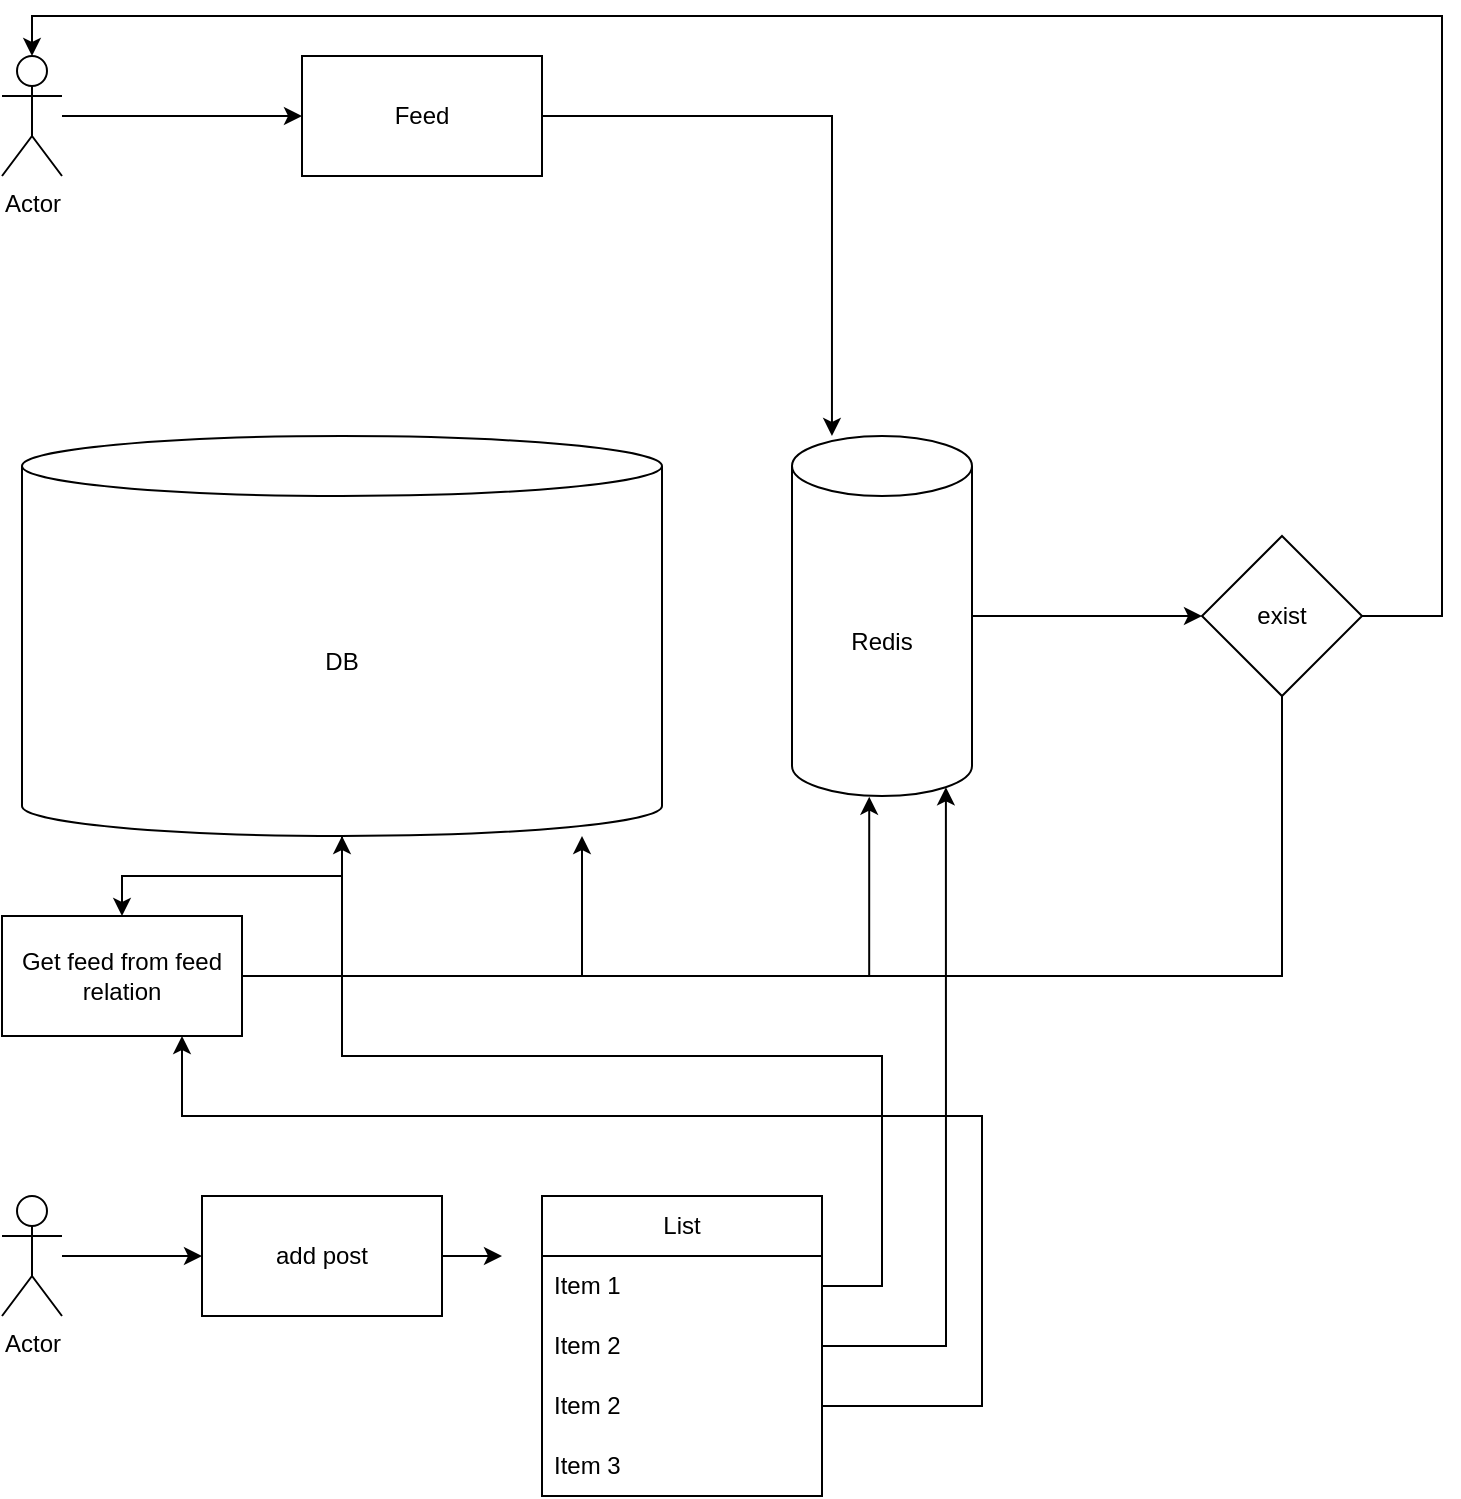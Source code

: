 <mxfile version="24.2.2" type="device">
  <diagram id="R2lEEEUBdFMjLlhIrx00" name="Page-1">
    <mxGraphModel dx="1050" dy="530" grid="1" gridSize="10" guides="1" tooltips="1" connect="1" arrows="1" fold="1" page="1" pageScale="1" pageWidth="850" pageHeight="1100" math="0" shadow="0" extFonts="Permanent Marker^https://fonts.googleapis.com/css?family=Permanent+Marker">
      <root>
        <mxCell id="0" />
        <mxCell id="1" parent="0" />
        <mxCell id="s7leAN4v9x_5SHNfB_ql-9" style="edgeStyle=orthogonalEdgeStyle;rounded=0;orthogonalLoop=1;jettySize=auto;html=1;" edge="1" parent="1" source="s7leAN4v9x_5SHNfB_ql-1" target="s7leAN4v9x_5SHNfB_ql-8">
          <mxGeometry relative="1" as="geometry" />
        </mxCell>
        <mxCell id="s7leAN4v9x_5SHNfB_ql-1" value="Redis" style="shape=cylinder3;whiteSpace=wrap;html=1;boundedLbl=1;backgroundOutline=1;size=15;" vertex="1" parent="1">
          <mxGeometry x="425" y="260" width="90" height="180" as="geometry" />
        </mxCell>
        <mxCell id="s7leAN4v9x_5SHNfB_ql-13" style="edgeStyle=orthogonalEdgeStyle;rounded=0;orthogonalLoop=1;jettySize=auto;html=1;entryX=0.5;entryY=0;entryDx=0;entryDy=0;" edge="1" parent="1" source="s7leAN4v9x_5SHNfB_ql-2" target="s7leAN4v9x_5SHNfB_ql-12">
          <mxGeometry relative="1" as="geometry" />
        </mxCell>
        <mxCell id="s7leAN4v9x_5SHNfB_ql-2" value="DB" style="shape=cylinder3;whiteSpace=wrap;html=1;boundedLbl=1;backgroundOutline=1;size=15;" vertex="1" parent="1">
          <mxGeometry x="40" y="260" width="320" height="200" as="geometry" />
        </mxCell>
        <mxCell id="s7leAN4v9x_5SHNfB_ql-5" style="edgeStyle=orthogonalEdgeStyle;rounded=0;orthogonalLoop=1;jettySize=auto;html=1;" edge="1" parent="1" source="s7leAN4v9x_5SHNfB_ql-4" target="s7leAN4v9x_5SHNfB_ql-6">
          <mxGeometry relative="1" as="geometry">
            <mxPoint x="190" y="100" as="targetPoint" />
          </mxGeometry>
        </mxCell>
        <mxCell id="s7leAN4v9x_5SHNfB_ql-4" value="Actor" style="shape=umlActor;verticalLabelPosition=bottom;verticalAlign=top;html=1;outlineConnect=0;" vertex="1" parent="1">
          <mxGeometry x="30" y="70" width="30" height="60" as="geometry" />
        </mxCell>
        <mxCell id="s7leAN4v9x_5SHNfB_ql-6" value="Feed" style="rounded=0;whiteSpace=wrap;html=1;" vertex="1" parent="1">
          <mxGeometry x="180" y="70" width="120" height="60" as="geometry" />
        </mxCell>
        <mxCell id="s7leAN4v9x_5SHNfB_ql-7" style="edgeStyle=orthogonalEdgeStyle;rounded=0;orthogonalLoop=1;jettySize=auto;html=1;entryX=0.222;entryY=0;entryDx=0;entryDy=0;entryPerimeter=0;" edge="1" parent="1" source="s7leAN4v9x_5SHNfB_ql-6" target="s7leAN4v9x_5SHNfB_ql-1">
          <mxGeometry relative="1" as="geometry" />
        </mxCell>
        <mxCell id="s7leAN4v9x_5SHNfB_ql-11" style="edgeStyle=orthogonalEdgeStyle;rounded=0;orthogonalLoop=1;jettySize=auto;html=1;" edge="1" parent="1" source="s7leAN4v9x_5SHNfB_ql-8" target="s7leAN4v9x_5SHNfB_ql-2">
          <mxGeometry relative="1" as="geometry">
            <Array as="points">
              <mxPoint x="670" y="530" />
              <mxPoint x="320" y="530" />
            </Array>
          </mxGeometry>
        </mxCell>
        <mxCell id="s7leAN4v9x_5SHNfB_ql-8" value="exist" style="rhombus;whiteSpace=wrap;html=1;" vertex="1" parent="1">
          <mxGeometry x="630" y="310" width="80" height="80" as="geometry" />
        </mxCell>
        <mxCell id="s7leAN4v9x_5SHNfB_ql-10" style="edgeStyle=orthogonalEdgeStyle;rounded=0;orthogonalLoop=1;jettySize=auto;html=1;entryX=0.5;entryY=0;entryDx=0;entryDy=0;entryPerimeter=0;exitX=1;exitY=0.5;exitDx=0;exitDy=0;" edge="1" parent="1" source="s7leAN4v9x_5SHNfB_ql-8" target="s7leAN4v9x_5SHNfB_ql-4">
          <mxGeometry relative="1" as="geometry">
            <Array as="points">
              <mxPoint x="750" y="350" />
              <mxPoint x="750" y="50" />
              <mxPoint x="45" y="50" />
            </Array>
          </mxGeometry>
        </mxCell>
        <mxCell id="s7leAN4v9x_5SHNfB_ql-12" value="Get feed from feed relation" style="rounded=0;whiteSpace=wrap;html=1;" vertex="1" parent="1">
          <mxGeometry x="30" y="500" width="120" height="60" as="geometry" />
        </mxCell>
        <mxCell id="s7leAN4v9x_5SHNfB_ql-14" style="edgeStyle=orthogonalEdgeStyle;rounded=0;orthogonalLoop=1;jettySize=auto;html=1;entryX=0.429;entryY=1.002;entryDx=0;entryDy=0;entryPerimeter=0;" edge="1" parent="1" source="s7leAN4v9x_5SHNfB_ql-12" target="s7leAN4v9x_5SHNfB_ql-1">
          <mxGeometry relative="1" as="geometry">
            <Array as="points">
              <mxPoint x="464" y="530" />
            </Array>
          </mxGeometry>
        </mxCell>
        <mxCell id="s7leAN4v9x_5SHNfB_ql-16" style="edgeStyle=orthogonalEdgeStyle;rounded=0;orthogonalLoop=1;jettySize=auto;html=1;" edge="1" parent="1" source="s7leAN4v9x_5SHNfB_ql-15">
          <mxGeometry relative="1" as="geometry">
            <mxPoint x="130" y="670" as="targetPoint" />
          </mxGeometry>
        </mxCell>
        <mxCell id="s7leAN4v9x_5SHNfB_ql-15" value="Actor" style="shape=umlActor;verticalLabelPosition=bottom;verticalAlign=top;html=1;outlineConnect=0;" vertex="1" parent="1">
          <mxGeometry x="30" y="640" width="30" height="60" as="geometry" />
        </mxCell>
        <mxCell id="s7leAN4v9x_5SHNfB_ql-20" style="edgeStyle=orthogonalEdgeStyle;rounded=0;orthogonalLoop=1;jettySize=auto;html=1;" edge="1" parent="1" source="s7leAN4v9x_5SHNfB_ql-18">
          <mxGeometry relative="1" as="geometry">
            <mxPoint x="280" y="670" as="targetPoint" />
          </mxGeometry>
        </mxCell>
        <mxCell id="s7leAN4v9x_5SHNfB_ql-18" value="add post" style="rounded=0;whiteSpace=wrap;html=1;" vertex="1" parent="1">
          <mxGeometry x="130" y="640" width="120" height="60" as="geometry" />
        </mxCell>
        <mxCell id="s7leAN4v9x_5SHNfB_ql-21" value="List" style="swimlane;fontStyle=0;childLayout=stackLayout;horizontal=1;startSize=30;horizontalStack=0;resizeParent=1;resizeParentMax=0;resizeLast=0;collapsible=1;marginBottom=0;whiteSpace=wrap;html=1;" vertex="1" parent="1">
          <mxGeometry x="300" y="640" width="140" height="150" as="geometry" />
        </mxCell>
        <mxCell id="s7leAN4v9x_5SHNfB_ql-22" value="Item 1" style="text;strokeColor=none;fillColor=none;align=left;verticalAlign=middle;spacingLeft=4;spacingRight=4;overflow=hidden;points=[[0,0.5],[1,0.5]];portConstraint=eastwest;rotatable=0;whiteSpace=wrap;html=1;" vertex="1" parent="s7leAN4v9x_5SHNfB_ql-21">
          <mxGeometry y="30" width="140" height="30" as="geometry" />
        </mxCell>
        <mxCell id="s7leAN4v9x_5SHNfB_ql-23" value="Item 2" style="text;strokeColor=none;fillColor=none;align=left;verticalAlign=middle;spacingLeft=4;spacingRight=4;overflow=hidden;points=[[0,0.5],[1,0.5]];portConstraint=eastwest;rotatable=0;whiteSpace=wrap;html=1;" vertex="1" parent="s7leAN4v9x_5SHNfB_ql-21">
          <mxGeometry y="60" width="140" height="30" as="geometry" />
        </mxCell>
        <mxCell id="s7leAN4v9x_5SHNfB_ql-27" value="Item 2" style="text;strokeColor=none;fillColor=none;align=left;verticalAlign=middle;spacingLeft=4;spacingRight=4;overflow=hidden;points=[[0,0.5],[1,0.5]];portConstraint=eastwest;rotatable=0;whiteSpace=wrap;html=1;" vertex="1" parent="s7leAN4v9x_5SHNfB_ql-21">
          <mxGeometry y="90" width="140" height="30" as="geometry" />
        </mxCell>
        <mxCell id="s7leAN4v9x_5SHNfB_ql-24" value="Item 3" style="text;strokeColor=none;fillColor=none;align=left;verticalAlign=middle;spacingLeft=4;spacingRight=4;overflow=hidden;points=[[0,0.5],[1,0.5]];portConstraint=eastwest;rotatable=0;whiteSpace=wrap;html=1;" vertex="1" parent="s7leAN4v9x_5SHNfB_ql-21">
          <mxGeometry y="120" width="140" height="30" as="geometry" />
        </mxCell>
        <mxCell id="s7leAN4v9x_5SHNfB_ql-25" style="edgeStyle=orthogonalEdgeStyle;rounded=0;orthogonalLoop=1;jettySize=auto;html=1;" edge="1" parent="1" source="s7leAN4v9x_5SHNfB_ql-22" target="s7leAN4v9x_5SHNfB_ql-2">
          <mxGeometry relative="1" as="geometry">
            <Array as="points">
              <mxPoint x="470" y="685" />
              <mxPoint x="470" y="570" />
              <mxPoint x="200" y="570" />
            </Array>
          </mxGeometry>
        </mxCell>
        <mxCell id="s7leAN4v9x_5SHNfB_ql-28" style="edgeStyle=orthogonalEdgeStyle;rounded=0;orthogonalLoop=1;jettySize=auto;html=1;entryX=0.855;entryY=1;entryDx=0;entryDy=-4.35;entryPerimeter=0;" edge="1" parent="1" source="s7leAN4v9x_5SHNfB_ql-23" target="s7leAN4v9x_5SHNfB_ql-1">
          <mxGeometry relative="1" as="geometry" />
        </mxCell>
        <mxCell id="s7leAN4v9x_5SHNfB_ql-29" style="edgeStyle=orthogonalEdgeStyle;rounded=0;orthogonalLoop=1;jettySize=auto;html=1;entryX=0.75;entryY=1;entryDx=0;entryDy=0;" edge="1" parent="1" source="s7leAN4v9x_5SHNfB_ql-27" target="s7leAN4v9x_5SHNfB_ql-12">
          <mxGeometry relative="1" as="geometry">
            <Array as="points">
              <mxPoint x="520" y="745" />
              <mxPoint x="520" y="600" />
              <mxPoint x="120" y="600" />
            </Array>
          </mxGeometry>
        </mxCell>
      </root>
    </mxGraphModel>
  </diagram>
</mxfile>
